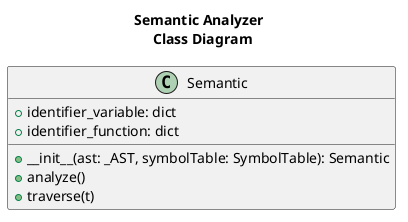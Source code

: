 @startuml
title Semantic Analyzer \n Class Diagram
class Semantic {
    + identifier_variable: dict
    + identifier_function: dict
    + __init__(ast: _AST, symbolTable: SymbolTable): Semantic
    + analyze()
    + traverse(t)
}
@enduml